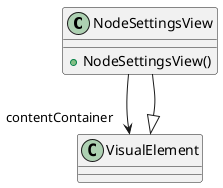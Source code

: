 @startuml
class NodeSettingsView {
    + NodeSettingsView()
}
VisualElement <|-- NodeSettingsView
NodeSettingsView --> "contentContainer" VisualElement
@enduml
